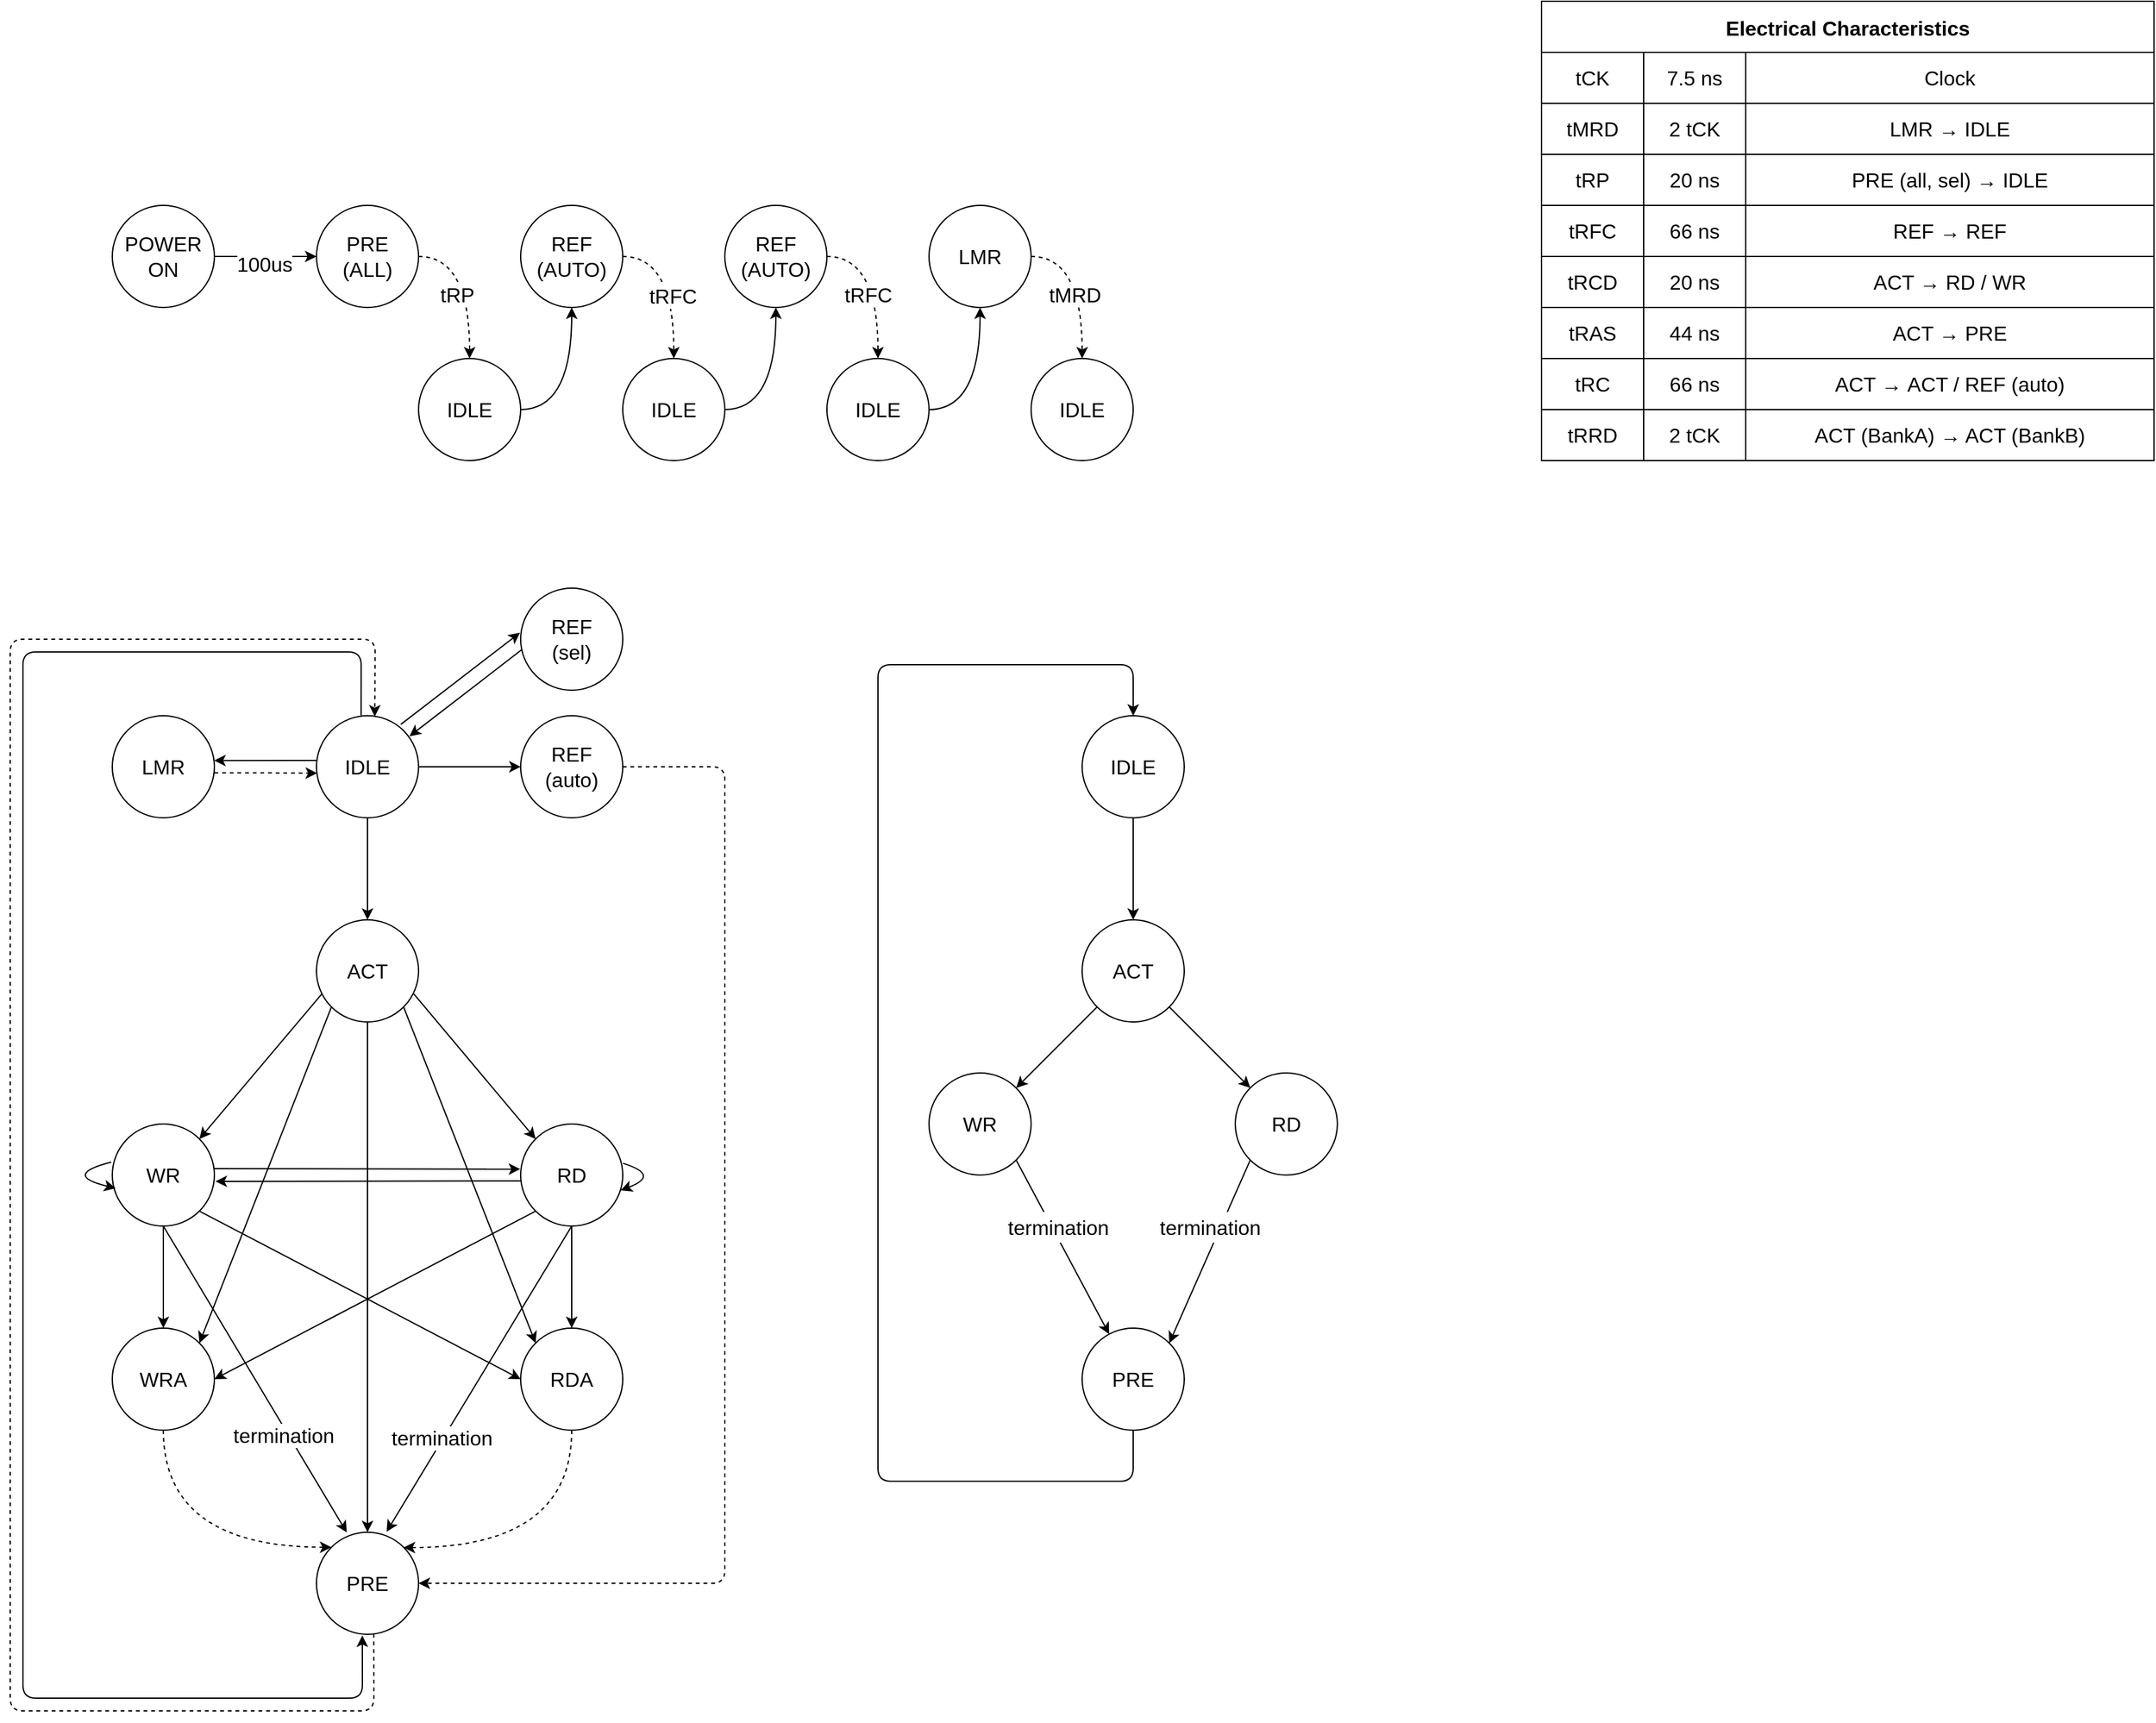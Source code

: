 <mxfile>
    <diagram id="Kr5qnbwTYXtGYC0gvXrr" name="第 1 页">
        <mxGraphModel dx="1854" dy="1221" grid="1" gridSize="10" guides="1" tooltips="1" connect="1" arrows="1" fold="1" page="1" pageScale="1" pageWidth="1200" pageHeight="1920" math="0" shadow="0">
            <root>
                <mxCell id="0"/>
                <mxCell id="1" parent="0"/>
                <mxCell id="10" style="edgeStyle=none;hachureGap=4;html=1;exitX=1;exitY=0.5;exitDx=0;exitDy=0;entryX=0;entryY=0.5;entryDx=0;entryDy=0;fontFamily=Helvetica;fontSize=16;labelBorderColor=none;" parent="1" source="4" target="5" edge="1">
                    <mxGeometry relative="1" as="geometry"/>
                </mxCell>
                <mxCell id="27" value="&lt;span style=&quot;&quot;&gt;100us&lt;/span&gt;" style="edgeLabel;html=1;align=center;verticalAlign=middle;resizable=0;points=[];fontSize=16;fontFamily=Helvetica;labelBackgroundColor=default;" parent="10" vertex="1" connectable="0">
                    <mxGeometry x="0.29" y="-1" relative="1" as="geometry">
                        <mxPoint x="-13" y="5" as="offset"/>
                    </mxGeometry>
                </mxCell>
                <mxCell id="4" value="POWER&lt;br style=&quot;font-size: 16px;&quot;&gt;ON" style="ellipse;whiteSpace=wrap;html=1;aspect=fixed;hachureGap=4;fontFamily=Helvetica;fontSize=16;labelBorderColor=none;" parent="1" vertex="1">
                    <mxGeometry x="160" y="200" width="80" height="80" as="geometry"/>
                </mxCell>
                <mxCell id="11" style="edgeStyle=orthogonalEdgeStyle;sketch=0;hachureGap=4;jiggle=2;curveFitting=1;html=1;exitX=1;exitY=0.5;exitDx=0;exitDy=0;entryX=0.5;entryY=0;entryDx=0;entryDy=0;labelBorderColor=none;fontFamily=Helvetica;fontSize=16;dashed=1;curved=1;" parent="1" source="5" target="6" edge="1">
                    <mxGeometry relative="1" as="geometry"/>
                </mxCell>
                <mxCell id="26" value="&lt;span style=&quot;&quot;&gt;tRP&lt;/span&gt;" style="edgeLabel;html=1;align=center;verticalAlign=middle;resizable=0;points=[];fontSize=16;fontFamily=Helvetica;labelBackgroundColor=default;" parent="11" vertex="1" connectable="0">
                    <mxGeometry x="-0.222" y="1" relative="1" as="geometry">
                        <mxPoint x="-11" y="23" as="offset"/>
                    </mxGeometry>
                </mxCell>
                <mxCell id="5" value="PRE&lt;br style=&quot;font-size: 16px;&quot;&gt;(ALL)" style="ellipse;whiteSpace=wrap;html=1;aspect=fixed;hachureGap=4;fontFamily=Helvetica;fontSize=16;labelBorderColor=none;" parent="1" vertex="1">
                    <mxGeometry x="320" y="200" width="80" height="80" as="geometry"/>
                </mxCell>
                <mxCell id="12" style="edgeStyle=orthogonalEdgeStyle;sketch=0;hachureGap=4;jiggle=2;curveFitting=1;html=1;exitX=1;exitY=0.5;exitDx=0;exitDy=0;entryX=0.5;entryY=1;entryDx=0;entryDy=0;labelBorderColor=none;fontFamily=Helvetica;fontSize=16;curved=1;" parent="1" source="6" target="7" edge="1">
                    <mxGeometry relative="1" as="geometry"/>
                </mxCell>
                <mxCell id="6" value="IDLE" style="ellipse;whiteSpace=wrap;html=1;aspect=fixed;hachureGap=4;fontFamily=Helvetica;fontSize=16;labelBorderColor=none;" parent="1" vertex="1">
                    <mxGeometry x="400" y="320" width="80" height="80" as="geometry"/>
                </mxCell>
                <mxCell id="30" style="edgeStyle=orthogonalEdgeStyle;curved=1;sketch=0;hachureGap=4;jiggle=2;curveFitting=1;html=1;exitX=1;exitY=0.5;exitDx=0;exitDy=0;entryX=0.5;entryY=0;entryDx=0;entryDy=0;dashed=1;labelBorderColor=none;fontFamily=Helvetica;fontSize=16;" parent="1" source="7" target="32" edge="1">
                    <mxGeometry relative="1" as="geometry">
                        <Array as="points">
                            <mxPoint x="600" y="240"/>
                        </Array>
                    </mxGeometry>
                </mxCell>
                <mxCell id="31" value="tRFC" style="edgeLabel;html=1;align=center;verticalAlign=middle;resizable=0;points=[];fontSize=16;fontFamily=Helvetica;" parent="30" vertex="1" connectable="0">
                    <mxGeometry x="-0.189" y="-1" relative="1" as="geometry">
                        <mxPoint y="22" as="offset"/>
                    </mxGeometry>
                </mxCell>
                <mxCell id="7" value="REF&lt;br&gt;(AUTO)" style="ellipse;whiteSpace=wrap;html=1;aspect=fixed;hachureGap=4;fontFamily=Helvetica;fontSize=16;labelBorderColor=none;" parent="1" vertex="1">
                    <mxGeometry x="480" y="200" width="80" height="80" as="geometry"/>
                </mxCell>
                <mxCell id="35" style="edgeStyle=orthogonalEdgeStyle;curved=1;sketch=0;hachureGap=4;jiggle=2;curveFitting=1;html=1;exitX=1;exitY=0.5;exitDx=0;exitDy=0;entryX=0.5;entryY=0;entryDx=0;entryDy=0;dashed=1;labelBorderColor=none;fontFamily=Helvetica;fontSize=16;" parent="1" source="8" target="34" edge="1">
                    <mxGeometry relative="1" as="geometry"/>
                </mxCell>
                <mxCell id="40" value="tRFC" style="edgeLabel;html=1;align=center;verticalAlign=middle;resizable=0;points=[];fontSize=16;fontFamily=Helvetica;" parent="35" vertex="1" connectable="0">
                    <mxGeometry x="0.163" y="-8" relative="1" as="geometry">
                        <mxPoint as="offset"/>
                    </mxGeometry>
                </mxCell>
                <mxCell id="8" value="REF&lt;br&gt;(AUTO)" style="ellipse;whiteSpace=wrap;html=1;aspect=fixed;hachureGap=4;fontFamily=Helvetica;fontSize=16;labelBorderColor=none;" parent="1" vertex="1">
                    <mxGeometry x="640" y="200" width="80" height="80" as="geometry"/>
                </mxCell>
                <mxCell id="33" style="edgeStyle=orthogonalEdgeStyle;curved=1;sketch=0;hachureGap=4;jiggle=2;curveFitting=1;html=1;exitX=1;exitY=0.5;exitDx=0;exitDy=0;entryX=0.5;entryY=1;entryDx=0;entryDy=0;labelBorderColor=none;fontFamily=Helvetica;fontSize=16;" parent="1" source="32" target="8" edge="1">
                    <mxGeometry relative="1" as="geometry"/>
                </mxCell>
                <mxCell id="32" value="IDLE" style="ellipse;whiteSpace=wrap;html=1;aspect=fixed;hachureGap=4;fontFamily=Helvetica;fontSize=16;labelBorderColor=none;" parent="1" vertex="1">
                    <mxGeometry x="560" y="320" width="80" height="80" as="geometry"/>
                </mxCell>
                <mxCell id="38" style="edgeStyle=orthogonalEdgeStyle;curved=1;sketch=0;hachureGap=4;jiggle=2;curveFitting=1;html=1;exitX=1;exitY=0.5;exitDx=0;exitDy=0;entryX=0.5;entryY=1;entryDx=0;entryDy=0;labelBorderColor=none;fontFamily=Helvetica;fontSize=16;" parent="1" source="34" target="36" edge="1">
                    <mxGeometry relative="1" as="geometry"/>
                </mxCell>
                <mxCell id="34" value="IDLE" style="ellipse;whiteSpace=wrap;html=1;aspect=fixed;hachureGap=4;fontFamily=Helvetica;fontSize=16;labelBorderColor=none;" parent="1" vertex="1">
                    <mxGeometry x="720" y="320" width="80" height="80" as="geometry"/>
                </mxCell>
                <mxCell id="39" style="edgeStyle=orthogonalEdgeStyle;curved=1;sketch=0;hachureGap=4;jiggle=2;curveFitting=1;html=1;exitX=1;exitY=0.5;exitDx=0;exitDy=0;entryX=0.5;entryY=0;entryDx=0;entryDy=0;dashed=1;labelBorderColor=none;fontFamily=Helvetica;fontSize=16;" parent="1" source="36" target="37" edge="1">
                    <mxGeometry relative="1" as="geometry"/>
                </mxCell>
                <mxCell id="41" value="tMRD" style="edgeLabel;html=1;align=center;verticalAlign=middle;resizable=0;points=[];fontSize=16;fontFamily=Helvetica;" parent="39" vertex="1" connectable="0">
                    <mxGeometry x="0.165" y="-6" relative="1" as="geometry">
                        <mxPoint as="offset"/>
                    </mxGeometry>
                </mxCell>
                <mxCell id="36" value="LMR" style="ellipse;whiteSpace=wrap;html=1;aspect=fixed;hachureGap=4;fontFamily=Helvetica;fontSize=16;labelBorderColor=none;" parent="1" vertex="1">
                    <mxGeometry x="800" y="200" width="80" height="80" as="geometry"/>
                </mxCell>
                <mxCell id="37" value="IDLE" style="ellipse;whiteSpace=wrap;html=1;aspect=fixed;hachureGap=4;fontFamily=Helvetica;fontSize=16;labelBorderColor=none;" parent="1" vertex="1">
                    <mxGeometry x="880" y="320" width="80" height="80" as="geometry"/>
                </mxCell>
                <mxCell id="61" value="Electrical Characteristics" style="shape=table;startSize=40;container=1;collapsible=0;childLayout=tableLayout;fontStyle=1;align=center;labelBackgroundColor=default;labelBorderColor=none;sketch=0;hachureGap=4;jiggle=2;curveFitting=1;fontFamily=Helvetica;fontSize=16;" parent="1" vertex="1">
                    <mxGeometry x="1280" y="40" width="480" height="360" as="geometry"/>
                </mxCell>
                <mxCell id="74" value="" style="shape=tableRow;horizontal=0;startSize=0;swimlaneHead=0;swimlaneBody=0;top=0;left=0;bottom=0;right=0;collapsible=0;dropTarget=0;fillColor=none;points=[[0,0.5],[1,0.5]];portConstraint=eastwest;labelBackgroundColor=default;labelBorderColor=none;sketch=0;hachureGap=4;jiggle=2;curveFitting=1;fontFamily=Helvetica;fontSize=16;" parent="61" vertex="1">
                    <mxGeometry y="40" width="480" height="40" as="geometry"/>
                </mxCell>
                <mxCell id="75" value="tCK" style="shape=partialRectangle;html=1;whiteSpace=wrap;connectable=0;fillColor=none;top=0;left=0;bottom=0;right=0;overflow=hidden;labelBackgroundColor=default;labelBorderColor=none;sketch=0;hachureGap=4;jiggle=2;curveFitting=1;fontFamily=Helvetica;fontSize=16;" parent="74" vertex="1">
                    <mxGeometry width="80" height="40" as="geometry">
                        <mxRectangle width="80" height="40" as="alternateBounds"/>
                    </mxGeometry>
                </mxCell>
                <mxCell id="76" value="7.5 ns" style="shape=partialRectangle;html=1;whiteSpace=wrap;connectable=0;fillColor=none;top=0;left=0;bottom=0;right=0;overflow=hidden;labelBackgroundColor=default;labelBorderColor=none;sketch=0;hachureGap=4;jiggle=2;curveFitting=1;fontFamily=Helvetica;fontSize=16;" parent="74" vertex="1">
                    <mxGeometry x="80" width="80" height="40" as="geometry">
                        <mxRectangle width="80" height="40" as="alternateBounds"/>
                    </mxGeometry>
                </mxCell>
                <mxCell id="77" value="Clock" style="shape=partialRectangle;html=1;whiteSpace=wrap;connectable=0;fillColor=none;top=0;left=0;bottom=0;right=0;overflow=hidden;labelBackgroundColor=default;labelBorderColor=none;sketch=0;hachureGap=4;jiggle=2;curveFitting=1;fontFamily=Helvetica;fontSize=16;" parent="74" vertex="1">
                    <mxGeometry x="160" width="320" height="40" as="geometry">
                        <mxRectangle width="320" height="40" as="alternateBounds"/>
                    </mxGeometry>
                </mxCell>
                <mxCell id="62" value="" style="shape=tableRow;horizontal=0;startSize=0;swimlaneHead=0;swimlaneBody=0;top=0;left=0;bottom=0;right=0;collapsible=0;dropTarget=0;fillColor=none;points=[[0,0.5],[1,0.5]];portConstraint=eastwest;labelBackgroundColor=default;labelBorderColor=none;sketch=0;hachureGap=4;jiggle=2;curveFitting=1;fontFamily=Helvetica;fontSize=16;" parent="61" vertex="1">
                    <mxGeometry y="80" width="480" height="40" as="geometry"/>
                </mxCell>
                <mxCell id="63" value="tMRD" style="shape=partialRectangle;html=1;whiteSpace=wrap;connectable=0;fillColor=none;top=0;left=0;bottom=0;right=0;overflow=hidden;labelBackgroundColor=default;labelBorderColor=none;sketch=0;hachureGap=4;jiggle=2;curveFitting=1;fontFamily=Helvetica;fontSize=16;" parent="62" vertex="1">
                    <mxGeometry width="80" height="40" as="geometry">
                        <mxRectangle width="80" height="40" as="alternateBounds"/>
                    </mxGeometry>
                </mxCell>
                <mxCell id="64" value="2 tCK" style="shape=partialRectangle;html=1;whiteSpace=wrap;connectable=0;fillColor=none;top=0;left=0;bottom=0;right=0;overflow=hidden;labelBackgroundColor=default;labelBorderColor=none;sketch=0;hachureGap=4;jiggle=2;curveFitting=1;fontFamily=Helvetica;fontSize=16;" parent="62" vertex="1">
                    <mxGeometry x="80" width="80" height="40" as="geometry">
                        <mxRectangle width="80" height="40" as="alternateBounds"/>
                    </mxGeometry>
                </mxCell>
                <mxCell id="65" value="LMR → IDLE" style="shape=partialRectangle;html=1;whiteSpace=wrap;connectable=0;fillColor=none;top=0;left=0;bottom=0;right=0;overflow=hidden;labelBackgroundColor=default;labelBorderColor=none;sketch=0;hachureGap=4;jiggle=2;curveFitting=1;fontFamily=Helvetica;fontSize=16;" parent="62" vertex="1">
                    <mxGeometry x="160" width="320" height="40" as="geometry">
                        <mxRectangle width="320" height="40" as="alternateBounds"/>
                    </mxGeometry>
                </mxCell>
                <mxCell id="66" value="" style="shape=tableRow;horizontal=0;startSize=0;swimlaneHead=0;swimlaneBody=0;top=0;left=0;bottom=0;right=0;collapsible=0;dropTarget=0;fillColor=none;points=[[0,0.5],[1,0.5]];portConstraint=eastwest;labelBackgroundColor=default;labelBorderColor=none;sketch=0;hachureGap=4;jiggle=2;curveFitting=1;fontFamily=Helvetica;fontSize=16;" parent="61" vertex="1">
                    <mxGeometry y="120" width="480" height="40" as="geometry"/>
                </mxCell>
                <mxCell id="67" value="tRP" style="shape=partialRectangle;html=1;whiteSpace=wrap;connectable=0;fillColor=none;top=0;left=0;bottom=0;right=0;overflow=hidden;labelBackgroundColor=default;labelBorderColor=none;sketch=0;hachureGap=4;jiggle=2;curveFitting=1;fontFamily=Helvetica;fontSize=16;" parent="66" vertex="1">
                    <mxGeometry width="80" height="40" as="geometry">
                        <mxRectangle width="80" height="40" as="alternateBounds"/>
                    </mxGeometry>
                </mxCell>
                <mxCell id="68" value="20 ns" style="shape=partialRectangle;html=1;whiteSpace=wrap;connectable=0;fillColor=none;top=0;left=0;bottom=0;right=0;overflow=hidden;labelBackgroundColor=default;labelBorderColor=none;sketch=0;hachureGap=4;jiggle=2;curveFitting=1;fontFamily=Helvetica;fontSize=16;" parent="66" vertex="1">
                    <mxGeometry x="80" width="80" height="40" as="geometry">
                        <mxRectangle width="80" height="40" as="alternateBounds"/>
                    </mxGeometry>
                </mxCell>
                <mxCell id="69" value="PRE (all, sel) → IDLE" style="shape=partialRectangle;html=1;whiteSpace=wrap;connectable=0;fillColor=none;top=0;left=0;bottom=0;right=0;overflow=hidden;labelBackgroundColor=default;labelBorderColor=none;sketch=0;hachureGap=4;jiggle=2;curveFitting=1;fontFamily=Helvetica;fontSize=16;" parent="66" vertex="1">
                    <mxGeometry x="160" width="320" height="40" as="geometry">
                        <mxRectangle width="320" height="40" as="alternateBounds"/>
                    </mxGeometry>
                </mxCell>
                <mxCell id="70" value="" style="shape=tableRow;horizontal=0;startSize=0;swimlaneHead=0;swimlaneBody=0;top=0;left=0;bottom=0;right=0;collapsible=0;dropTarget=0;fillColor=none;points=[[0,0.5],[1,0.5]];portConstraint=eastwest;labelBackgroundColor=default;labelBorderColor=none;sketch=0;hachureGap=4;jiggle=2;curveFitting=1;fontFamily=Helvetica;fontSize=16;" parent="61" vertex="1">
                    <mxGeometry y="160" width="480" height="40" as="geometry"/>
                </mxCell>
                <mxCell id="71" value="tRFC" style="shape=partialRectangle;html=1;whiteSpace=wrap;connectable=0;fillColor=none;top=0;left=0;bottom=0;right=0;overflow=hidden;labelBackgroundColor=default;labelBorderColor=none;sketch=0;hachureGap=4;jiggle=2;curveFitting=1;fontFamily=Helvetica;fontSize=16;" parent="70" vertex="1">
                    <mxGeometry width="80" height="40" as="geometry">
                        <mxRectangle width="80" height="40" as="alternateBounds"/>
                    </mxGeometry>
                </mxCell>
                <mxCell id="72" value="66 ns" style="shape=partialRectangle;html=1;whiteSpace=wrap;connectable=0;fillColor=none;top=0;left=0;bottom=0;right=0;overflow=hidden;labelBackgroundColor=default;labelBorderColor=none;sketch=0;hachureGap=4;jiggle=2;curveFitting=1;fontFamily=Helvetica;fontSize=16;" parent="70" vertex="1">
                    <mxGeometry x="80" width="80" height="40" as="geometry">
                        <mxRectangle width="80" height="40" as="alternateBounds"/>
                    </mxGeometry>
                </mxCell>
                <mxCell id="73" value="REF →&amp;nbsp;REF" style="shape=partialRectangle;html=1;whiteSpace=wrap;connectable=0;fillColor=none;top=0;left=0;bottom=0;right=0;overflow=hidden;labelBackgroundColor=default;labelBorderColor=none;sketch=0;hachureGap=4;jiggle=2;curveFitting=1;fontFamily=Helvetica;fontSize=16;" parent="70" vertex="1">
                    <mxGeometry x="160" width="320" height="40" as="geometry">
                        <mxRectangle width="320" height="40" as="alternateBounds"/>
                    </mxGeometry>
                </mxCell>
                <mxCell id="78" value="" style="shape=tableRow;horizontal=0;startSize=0;swimlaneHead=0;swimlaneBody=0;top=0;left=0;bottom=0;right=0;collapsible=0;dropTarget=0;fillColor=none;points=[[0,0.5],[1,0.5]];portConstraint=eastwest;labelBackgroundColor=default;labelBorderColor=none;sketch=0;hachureGap=4;jiggle=2;curveFitting=1;fontFamily=Helvetica;fontSize=16;" parent="61" vertex="1">
                    <mxGeometry y="200" width="480" height="40" as="geometry"/>
                </mxCell>
                <mxCell id="79" value="tRCD" style="shape=partialRectangle;html=1;whiteSpace=wrap;connectable=0;fillColor=none;top=0;left=0;bottom=0;right=0;overflow=hidden;labelBackgroundColor=default;labelBorderColor=none;sketch=0;hachureGap=4;jiggle=2;curveFitting=1;fontFamily=Helvetica;fontSize=16;" parent="78" vertex="1">
                    <mxGeometry width="80" height="40" as="geometry">
                        <mxRectangle width="80" height="40" as="alternateBounds"/>
                    </mxGeometry>
                </mxCell>
                <mxCell id="80" value="20 ns" style="shape=partialRectangle;html=1;whiteSpace=wrap;connectable=0;fillColor=none;top=0;left=0;bottom=0;right=0;overflow=hidden;labelBackgroundColor=default;labelBorderColor=none;sketch=0;hachureGap=4;jiggle=2;curveFitting=1;fontFamily=Helvetica;fontSize=16;" parent="78" vertex="1">
                    <mxGeometry x="80" width="80" height="40" as="geometry">
                        <mxRectangle width="80" height="40" as="alternateBounds"/>
                    </mxGeometry>
                </mxCell>
                <mxCell id="81" value="ACT → RD / WR" style="shape=partialRectangle;html=1;whiteSpace=wrap;connectable=0;fillColor=none;top=0;left=0;bottom=0;right=0;overflow=hidden;labelBackgroundColor=default;labelBorderColor=none;sketch=0;hachureGap=4;jiggle=2;curveFitting=1;fontFamily=Helvetica;fontSize=16;" parent="78" vertex="1">
                    <mxGeometry x="160" width="320" height="40" as="geometry">
                        <mxRectangle width="320" height="40" as="alternateBounds"/>
                    </mxGeometry>
                </mxCell>
                <mxCell id="82" value="" style="shape=tableRow;horizontal=0;startSize=0;swimlaneHead=0;swimlaneBody=0;top=0;left=0;bottom=0;right=0;collapsible=0;dropTarget=0;fillColor=none;points=[[0,0.5],[1,0.5]];portConstraint=eastwest;labelBackgroundColor=default;labelBorderColor=none;sketch=0;hachureGap=4;jiggle=2;curveFitting=1;fontFamily=Helvetica;fontSize=16;" parent="61" vertex="1">
                    <mxGeometry y="240" width="480" height="40" as="geometry"/>
                </mxCell>
                <mxCell id="83" value="tRAS" style="shape=partialRectangle;html=1;whiteSpace=wrap;connectable=0;fillColor=none;top=0;left=0;bottom=0;right=0;overflow=hidden;labelBackgroundColor=default;labelBorderColor=none;sketch=0;hachureGap=4;jiggle=2;curveFitting=1;fontFamily=Helvetica;fontSize=16;" parent="82" vertex="1">
                    <mxGeometry width="80" height="40" as="geometry">
                        <mxRectangle width="80" height="40" as="alternateBounds"/>
                    </mxGeometry>
                </mxCell>
                <mxCell id="84" value="44 ns" style="shape=partialRectangle;html=1;whiteSpace=wrap;connectable=0;fillColor=none;top=0;left=0;bottom=0;right=0;overflow=hidden;labelBackgroundColor=default;labelBorderColor=none;sketch=0;hachureGap=4;jiggle=2;curveFitting=1;fontFamily=Helvetica;fontSize=16;" parent="82" vertex="1">
                    <mxGeometry x="80" width="80" height="40" as="geometry">
                        <mxRectangle width="80" height="40" as="alternateBounds"/>
                    </mxGeometry>
                </mxCell>
                <mxCell id="85" value="ACT →&amp;nbsp;PRE" style="shape=partialRectangle;html=1;whiteSpace=wrap;connectable=0;fillColor=none;top=0;left=0;bottom=0;right=0;overflow=hidden;labelBackgroundColor=default;labelBorderColor=none;sketch=0;hachureGap=4;jiggle=2;curveFitting=1;fontFamily=Helvetica;fontSize=16;" parent="82" vertex="1">
                    <mxGeometry x="160" width="320" height="40" as="geometry">
                        <mxRectangle width="320" height="40" as="alternateBounds"/>
                    </mxGeometry>
                </mxCell>
                <mxCell id="86" value="" style="shape=tableRow;horizontal=0;startSize=0;swimlaneHead=0;swimlaneBody=0;top=0;left=0;bottom=0;right=0;collapsible=0;dropTarget=0;fillColor=none;points=[[0,0.5],[1,0.5]];portConstraint=eastwest;labelBackgroundColor=default;labelBorderColor=none;sketch=0;hachureGap=4;jiggle=2;curveFitting=1;fontFamily=Helvetica;fontSize=16;" parent="61" vertex="1">
                    <mxGeometry y="280" width="480" height="40" as="geometry"/>
                </mxCell>
                <mxCell id="87" value="tRC" style="shape=partialRectangle;html=1;whiteSpace=wrap;connectable=0;fillColor=none;top=0;left=0;bottom=0;right=0;overflow=hidden;labelBackgroundColor=default;labelBorderColor=none;sketch=0;hachureGap=4;jiggle=2;curveFitting=1;fontFamily=Helvetica;fontSize=16;" parent="86" vertex="1">
                    <mxGeometry width="80" height="40" as="geometry">
                        <mxRectangle width="80" height="40" as="alternateBounds"/>
                    </mxGeometry>
                </mxCell>
                <mxCell id="88" value="66 ns" style="shape=partialRectangle;html=1;whiteSpace=wrap;connectable=0;fillColor=none;top=0;left=0;bottom=0;right=0;overflow=hidden;labelBackgroundColor=default;labelBorderColor=none;sketch=0;hachureGap=4;jiggle=2;curveFitting=1;fontFamily=Helvetica;fontSize=16;" parent="86" vertex="1">
                    <mxGeometry x="80" width="80" height="40" as="geometry">
                        <mxRectangle width="80" height="40" as="alternateBounds"/>
                    </mxGeometry>
                </mxCell>
                <mxCell id="89" value="ACT →&amp;nbsp;ACT / REF (auto)" style="shape=partialRectangle;html=1;whiteSpace=wrap;connectable=0;fillColor=none;top=0;left=0;bottom=0;right=0;overflow=hidden;labelBackgroundColor=default;labelBorderColor=none;sketch=0;hachureGap=4;jiggle=2;curveFitting=1;fontFamily=Helvetica;fontSize=16;" parent="86" vertex="1">
                    <mxGeometry x="160" width="320" height="40" as="geometry">
                        <mxRectangle width="320" height="40" as="alternateBounds"/>
                    </mxGeometry>
                </mxCell>
                <mxCell id="90" value="" style="shape=tableRow;horizontal=0;startSize=0;swimlaneHead=0;swimlaneBody=0;top=0;left=0;bottom=0;right=0;collapsible=0;dropTarget=0;fillColor=none;points=[[0,0.5],[1,0.5]];portConstraint=eastwest;labelBackgroundColor=default;labelBorderColor=none;sketch=0;hachureGap=4;jiggle=2;curveFitting=1;fontFamily=Helvetica;fontSize=16;" parent="61" vertex="1">
                    <mxGeometry y="320" width="480" height="40" as="geometry"/>
                </mxCell>
                <mxCell id="91" value="tRRD" style="shape=partialRectangle;html=1;whiteSpace=wrap;connectable=0;fillColor=none;top=0;left=0;bottom=0;right=0;overflow=hidden;labelBackgroundColor=default;labelBorderColor=none;sketch=0;hachureGap=4;jiggle=2;curveFitting=1;fontFamily=Helvetica;fontSize=16;" parent="90" vertex="1">
                    <mxGeometry width="80" height="40" as="geometry">
                        <mxRectangle width="80" height="40" as="alternateBounds"/>
                    </mxGeometry>
                </mxCell>
                <mxCell id="92" value="2 tCK" style="shape=partialRectangle;html=1;whiteSpace=wrap;connectable=0;fillColor=none;top=0;left=0;bottom=0;right=0;overflow=hidden;labelBackgroundColor=default;labelBorderColor=none;sketch=0;hachureGap=4;jiggle=2;curveFitting=1;fontFamily=Helvetica;fontSize=16;" parent="90" vertex="1">
                    <mxGeometry x="80" width="80" height="40" as="geometry">
                        <mxRectangle width="80" height="40" as="alternateBounds"/>
                    </mxGeometry>
                </mxCell>
                <mxCell id="93" value="ACT (BankA) → ACT (BankB)" style="shape=partialRectangle;html=1;whiteSpace=wrap;connectable=0;fillColor=none;top=0;left=0;bottom=0;right=0;overflow=hidden;labelBackgroundColor=default;labelBorderColor=none;sketch=0;hachureGap=4;jiggle=2;curveFitting=1;fontFamily=Helvetica;fontSize=16;" parent="90" vertex="1">
                    <mxGeometry x="160" width="320" height="40" as="geometry">
                        <mxRectangle width="320" height="40" as="alternateBounds"/>
                    </mxGeometry>
                </mxCell>
                <mxCell id="96" style="edgeStyle=orthogonalEdgeStyle;curved=1;sketch=0;hachureGap=4;jiggle=2;curveFitting=1;html=1;exitX=0.5;exitY=1;exitDx=0;exitDy=0;entryX=0.5;entryY=0;entryDx=0;entryDy=0;labelBorderColor=none;fontFamily=Helvetica;fontSize=16;" parent="1" source="94" target="95" edge="1">
                    <mxGeometry relative="1" as="geometry"/>
                </mxCell>
                <mxCell id="102" style="edgeStyle=orthogonalEdgeStyle;curved=1;sketch=0;hachureGap=4;jiggle=2;curveFitting=1;html=1;exitX=-0.001;exitY=0.437;exitDx=0;exitDy=0;entryX=0.998;entryY=0.439;entryDx=0;entryDy=0;labelBorderColor=none;fontFamily=Helvetica;fontSize=16;entryPerimeter=0;exitPerimeter=0;" parent="1" source="94" target="98" edge="1">
                    <mxGeometry relative="1" as="geometry"/>
                </mxCell>
                <mxCell id="105" style="sketch=0;hachureGap=4;jiggle=2;curveFitting=1;html=1;exitX=0.826;exitY=0.085;exitDx=0;exitDy=0;entryX=-0.006;entryY=0.436;entryDx=0;entryDy=0;labelBorderColor=none;fontFamily=Helvetica;fontSize=16;exitPerimeter=0;entryPerimeter=0;" parent="1" source="94" target="104" edge="1">
                    <mxGeometry relative="1" as="geometry"/>
                </mxCell>
                <mxCell id="106" style="sketch=0;hachureGap=4;jiggle=2;curveFitting=1;html=1;exitX=1;exitY=0.5;exitDx=0;exitDy=0;entryX=0;entryY=0.5;entryDx=0;entryDy=0;labelBorderColor=none;fontFamily=Helvetica;fontSize=16;" parent="1" source="94" target="103" edge="1">
                    <mxGeometry relative="1" as="geometry"/>
                </mxCell>
                <mxCell id="149" style="edgeStyle=none;hachureGap=4;html=1;exitX=0.437;exitY=-0.002;exitDx=0;exitDy=0;fontFamily=Architects Daughter;fontSource=https%3A%2F%2Ffonts.googleapis.com%2Fcss%3Ffamily%3DArchitects%2BDaughter;fontSize=16;entryX=0.449;entryY=1.011;entryDx=0;entryDy=0;entryPerimeter=0;exitPerimeter=0;" parent="1" source="94" target="111" edge="1">
                    <mxGeometry relative="1" as="geometry">
                        <mxPoint x="359.714" y="1330" as="targetPoint"/>
                        <Array as="points">
                            <mxPoint x="355" y="550"/>
                            <mxPoint x="220" y="550"/>
                            <mxPoint x="90" y="550"/>
                            <mxPoint x="90" y="950"/>
                            <mxPoint x="90" y="1370"/>
                            <mxPoint x="356" y="1370"/>
                        </Array>
                    </mxGeometry>
                </mxCell>
                <mxCell id="94" value="IDLE" style="ellipse;whiteSpace=wrap;html=1;aspect=fixed;hachureGap=4;fontFamily=Helvetica;fontSize=16;labelBorderColor=none;" parent="1" vertex="1">
                    <mxGeometry x="320" y="600" width="80" height="80" as="geometry"/>
                </mxCell>
                <mxCell id="112" style="sketch=0;hachureGap=4;jiggle=2;curveFitting=1;html=1;exitX=0.051;exitY=0.727;exitDx=0;exitDy=0;entryX=1;entryY=0;entryDx=0;entryDy=0;labelBorderColor=none;fontFamily=Helvetica;fontSize=16;exitPerimeter=0;" parent="1" source="95" target="107" edge="1">
                    <mxGeometry relative="1" as="geometry"/>
                </mxCell>
                <mxCell id="113" style="sketch=0;hachureGap=4;jiggle=2;curveFitting=1;html=1;exitX=0.951;exitY=0.723;exitDx=0;exitDy=0;labelBorderColor=none;fontFamily=Helvetica;fontSize=16;entryX=0;entryY=0;entryDx=0;entryDy=0;exitPerimeter=0;" parent="1" source="95" target="108" edge="1">
                    <mxGeometry relative="1" as="geometry"/>
                </mxCell>
                <mxCell id="128" style="edgeStyle=orthogonalEdgeStyle;curved=1;sketch=0;hachureGap=4;jiggle=2;curveFitting=1;html=1;exitX=0.5;exitY=1;exitDx=0;exitDy=0;entryX=0.5;entryY=0;entryDx=0;entryDy=0;labelBorderColor=none;fontFamily=Helvetica;fontSize=16;" parent="1" source="95" target="111" edge="1">
                    <mxGeometry relative="1" as="geometry"/>
                </mxCell>
                <mxCell id="131" style="edgeStyle=none;sketch=0;hachureGap=4;jiggle=2;curveFitting=1;html=1;exitX=0;exitY=1;exitDx=0;exitDy=0;entryX=1;entryY=0;entryDx=0;entryDy=0;labelBorderColor=none;fontFamily=Helvetica;fontSize=16;" parent="1" source="95" target="109" edge="1">
                    <mxGeometry relative="1" as="geometry"/>
                </mxCell>
                <mxCell id="132" style="edgeStyle=none;sketch=0;hachureGap=4;jiggle=2;curveFitting=1;html=1;exitX=1;exitY=1;exitDx=0;exitDy=0;entryX=0;entryY=0;entryDx=0;entryDy=0;labelBorderColor=none;fontFamily=Helvetica;fontSize=16;" parent="1" source="95" target="110" edge="1">
                    <mxGeometry relative="1" as="geometry"/>
                </mxCell>
                <mxCell id="95" value="ACT" style="ellipse;whiteSpace=wrap;html=1;aspect=fixed;hachureGap=4;fontFamily=Helvetica;fontSize=16;labelBorderColor=none;" parent="1" vertex="1">
                    <mxGeometry x="320" y="760" width="80" height="80" as="geometry"/>
                </mxCell>
                <mxCell id="115" style="edgeStyle=orthogonalEdgeStyle;curved=1;sketch=0;hachureGap=4;jiggle=2;curveFitting=1;html=1;exitX=1;exitY=0.559;exitDx=0;exitDy=0;entryX=0.006;entryY=0.563;entryDx=0;entryDy=0;labelBorderColor=none;fontFamily=Helvetica;fontSize=16;exitPerimeter=0;entryPerimeter=0;dashed=1;" parent="1" source="98" target="94" edge="1">
                    <mxGeometry relative="1" as="geometry"/>
                </mxCell>
                <mxCell id="98" value="LMR" style="ellipse;whiteSpace=wrap;html=1;aspect=fixed;hachureGap=4;fontFamily=Helvetica;fontSize=16;labelBorderColor=none;" parent="1" vertex="1">
                    <mxGeometry x="160" y="600" width="80" height="80" as="geometry"/>
                </mxCell>
                <mxCell id="140" style="edgeStyle=none;sketch=0;hachureGap=4;jiggle=2;curveFitting=1;html=1;exitX=1;exitY=0.5;exitDx=0;exitDy=0;entryX=1;entryY=0.5;entryDx=0;entryDy=0;labelBorderColor=none;fontFamily=Helvetica;fontSize=16;startArrow=none;startFill=0;dashed=1;" parent="1" source="103" target="111" edge="1">
                    <mxGeometry relative="1" as="geometry">
                        <Array as="points">
                            <mxPoint x="640" y="640"/>
                            <mxPoint x="640" y="1280"/>
                        </Array>
                    </mxGeometry>
                </mxCell>
                <mxCell id="103" value="REF&lt;br&gt;(auto)" style="ellipse;whiteSpace=wrap;html=1;aspect=fixed;hachureGap=4;fontFamily=Helvetica;fontSize=16;labelBorderColor=none;" parent="1" vertex="1">
                    <mxGeometry x="480" y="600" width="80" height="80" as="geometry"/>
                </mxCell>
                <mxCell id="116" style="edgeStyle=none;sketch=0;hachureGap=4;jiggle=2;curveFitting=1;html=1;exitX=0.008;exitY=0.605;exitDx=0;exitDy=0;entryX=0.911;entryY=0.201;entryDx=0;entryDy=0;labelBorderColor=none;fontFamily=Helvetica;fontSize=16;entryPerimeter=0;exitPerimeter=0;" parent="1" source="104" target="94" edge="1">
                    <mxGeometry relative="1" as="geometry"/>
                </mxCell>
                <mxCell id="104" value="REF&lt;br&gt;(sel)" style="ellipse;whiteSpace=wrap;html=1;aspect=fixed;hachureGap=4;fontFamily=Helvetica;fontSize=16;labelBorderColor=none;" parent="1" vertex="1">
                    <mxGeometry x="480" y="500" width="80" height="80" as="geometry"/>
                </mxCell>
                <mxCell id="133" style="edgeStyle=none;sketch=0;hachureGap=4;jiggle=2;curveFitting=1;html=1;exitX=0.996;exitY=0.438;exitDx=0;exitDy=0;entryX=-0.004;entryY=0.442;entryDx=0;entryDy=0;labelBorderColor=none;fontFamily=Helvetica;fontSize=16;startArrow=none;startFill=0;exitPerimeter=0;entryPerimeter=0;" parent="1" source="107" target="108" edge="1">
                    <mxGeometry relative="1" as="geometry"/>
                </mxCell>
                <mxCell id="138" style="sketch=0;hachureGap=4;jiggle=2;curveFitting=1;html=1;exitX=0.5;exitY=1;exitDx=0;exitDy=0;entryX=0.297;entryY=0.002;entryDx=0;entryDy=0;entryPerimeter=0;labelBorderColor=none;fontFamily=Helvetica;fontSize=16;startArrow=none;startFill=0;" parent="1" source="107" target="111" edge="1">
                    <mxGeometry relative="1" as="geometry"/>
                </mxCell>
                <mxCell id="144" value="termination" style="edgeLabel;html=1;align=center;verticalAlign=middle;resizable=0;points=[];fontSize=16;fontFamily=Helvetica;" parent="138" vertex="1" connectable="0">
                    <mxGeometry x="0.347" y="-3" relative="1" as="geometry">
                        <mxPoint as="offset"/>
                    </mxGeometry>
                </mxCell>
                <mxCell id="150" style="edgeStyle=none;sketch=0;hachureGap=4;jiggle=2;curveFitting=1;html=1;exitX=0.5;exitY=1;exitDx=0;exitDy=0;entryX=0.5;entryY=0;entryDx=0;entryDy=0;fontFamily=Architects Daughter;fontSource=https%3A%2F%2Ffonts.googleapis.com%2Fcss%3Ffamily%3DArchitects%2BDaughter;fontSize=16;" parent="1" source="107" target="109" edge="1">
                    <mxGeometry relative="1" as="geometry"/>
                </mxCell>
                <mxCell id="152" style="edgeStyle=none;hachureGap=4;html=1;exitX=1;exitY=1;exitDx=0;exitDy=0;entryX=0;entryY=0.5;entryDx=0;entryDy=0;fontFamily=Architects Daughter;fontSource=https%3A%2F%2Ffonts.googleapis.com%2Fcss%3Ffamily%3DArchitects%2BDaughter;fontSize=16;" parent="1" source="107" target="110" edge="1">
                    <mxGeometry relative="1" as="geometry"/>
                </mxCell>
                <mxCell id="107" value="WR" style="ellipse;whiteSpace=wrap;html=1;aspect=fixed;hachureGap=4;fontFamily=Helvetica;fontSize=16;labelBorderColor=none;" parent="1" vertex="1">
                    <mxGeometry x="160" y="920" width="80" height="80" as="geometry"/>
                </mxCell>
                <mxCell id="139" style="sketch=0;hachureGap=4;jiggle=2;curveFitting=1;html=1;exitX=0.5;exitY=1;exitDx=0;exitDy=0;entryX=0.687;entryY=-0.005;entryDx=0;entryDy=0;entryPerimeter=0;labelBorderColor=none;fontFamily=Helvetica;fontSize=16;startArrow=none;startFill=0;" parent="1" source="108" target="111" edge="1">
                    <mxGeometry relative="1" as="geometry"/>
                </mxCell>
                <mxCell id="145" value="termination" style="edgeLabel;html=1;align=center;verticalAlign=middle;resizable=0;points=[];fontSize=16;fontFamily=Helvetica;" parent="139" vertex="1" connectable="0">
                    <mxGeometry x="0.389" y="-2" relative="1" as="geometry">
                        <mxPoint as="offset"/>
                    </mxGeometry>
                </mxCell>
                <mxCell id="148" style="edgeStyle=orthogonalEdgeStyle;curved=1;sketch=0;hachureGap=4;jiggle=2;curveFitting=1;html=1;exitX=0.005;exitY=0.558;exitDx=0;exitDy=0;entryX=1.011;entryY=0.562;entryDx=0;entryDy=0;labelBorderColor=none;fontFamily=Helvetica;fontSize=16;startArrow=none;startFill=0;entryPerimeter=0;exitPerimeter=0;" parent="1" source="108" target="107" edge="1">
                    <mxGeometry relative="1" as="geometry"/>
                </mxCell>
                <mxCell id="151" style="edgeStyle=none;sketch=0;hachureGap=4;jiggle=2;curveFitting=1;html=1;exitX=0.5;exitY=1;exitDx=0;exitDy=0;entryX=0.5;entryY=0;entryDx=0;entryDy=0;fontFamily=Architects Daughter;fontSource=https%3A%2F%2Ffonts.googleapis.com%2Fcss%3Ffamily%3DArchitects%2BDaughter;fontSize=16;" parent="1" source="108" target="110" edge="1">
                    <mxGeometry relative="1" as="geometry"/>
                </mxCell>
                <mxCell id="153" style="edgeStyle=none;hachureGap=4;html=1;exitX=0;exitY=1;exitDx=0;exitDy=0;entryX=1;entryY=0.5;entryDx=0;entryDy=0;fontFamily=Architects Daughter;fontSource=https%3A%2F%2Ffonts.googleapis.com%2Fcss%3Ffamily%3DArchitects%2BDaughter;fontSize=16;" parent="1" source="108" target="109" edge="1">
                    <mxGeometry relative="1" as="geometry"/>
                </mxCell>
                <mxCell id="108" value="RD" style="ellipse;whiteSpace=wrap;html=1;aspect=fixed;hachureGap=4;fontFamily=Helvetica;fontSize=16;labelBorderColor=none;" parent="1" vertex="1">
                    <mxGeometry x="480" y="920" width="80" height="80" as="geometry"/>
                </mxCell>
                <mxCell id="136" style="sketch=0;hachureGap=4;jiggle=2;curveFitting=1;html=1;exitX=0.5;exitY=1;exitDx=0;exitDy=0;entryX=0;entryY=0;entryDx=0;entryDy=0;labelBorderColor=none;fontFamily=Helvetica;fontSize=16;startArrow=none;startFill=0;edgeStyle=orthogonalEdgeStyle;curved=1;dashed=1;" parent="1" source="109" target="111" edge="1">
                    <mxGeometry relative="1" as="geometry">
                        <Array as="points">
                            <mxPoint x="200" y="1252"/>
                        </Array>
                    </mxGeometry>
                </mxCell>
                <mxCell id="109" value="WRA" style="ellipse;whiteSpace=wrap;html=1;aspect=fixed;hachureGap=4;fontFamily=Helvetica;fontSize=16;labelBorderColor=none;" parent="1" vertex="1">
                    <mxGeometry x="160" y="1080" width="80" height="80" as="geometry"/>
                </mxCell>
                <mxCell id="137" style="sketch=0;hachureGap=4;jiggle=2;curveFitting=1;html=1;exitX=0.5;exitY=1;exitDx=0;exitDy=0;entryX=1;entryY=0;entryDx=0;entryDy=0;labelBorderColor=none;fontFamily=Helvetica;fontSize=16;startArrow=none;startFill=0;edgeStyle=orthogonalEdgeStyle;curved=1;dashed=1;" parent="1" source="110" target="111" edge="1">
                    <mxGeometry relative="1" as="geometry">
                        <Array as="points">
                            <mxPoint x="520" y="1252"/>
                            <mxPoint x="388" y="1252"/>
                        </Array>
                    </mxGeometry>
                </mxCell>
                <mxCell id="110" value="RDA" style="ellipse;whiteSpace=wrap;html=1;aspect=fixed;hachureGap=4;fontFamily=Helvetica;fontSize=16;labelBorderColor=none;" parent="1" vertex="1">
                    <mxGeometry x="480" y="1080" width="80" height="80" as="geometry"/>
                </mxCell>
                <mxCell id="141" style="edgeStyle=none;sketch=0;hachureGap=4;jiggle=2;curveFitting=1;html=1;entryX=0.571;entryY=0.008;entryDx=0;entryDy=0;labelBorderColor=none;fontFamily=Helvetica;fontSize=16;startArrow=none;startFill=0;dashed=1;entryPerimeter=0;exitX=0.561;exitY=0.995;exitDx=0;exitDy=0;exitPerimeter=0;" parent="1" source="111" target="94" edge="1">
                    <mxGeometry relative="1" as="geometry">
                        <Array as="points">
                            <mxPoint x="365" y="1380"/>
                            <mxPoint x="80" y="1380"/>
                            <mxPoint x="80" y="600"/>
                            <mxPoint x="80" y="540"/>
                            <mxPoint x="366" y="540"/>
                        </Array>
                        <mxPoint x="360" y="1320" as="sourcePoint"/>
                    </mxGeometry>
                </mxCell>
                <mxCell id="111" value="PRE" style="ellipse;whiteSpace=wrap;html=1;aspect=fixed;hachureGap=4;fontFamily=Helvetica;fontSize=16;labelBorderColor=none;" parent="1" vertex="1">
                    <mxGeometry x="320" y="1240" width="80" height="80" as="geometry"/>
                </mxCell>
                <mxCell id="134" style="edgeStyle=orthogonalEdgeStyle;sketch=0;hachureGap=4;jiggle=2;curveFitting=1;html=1;exitX=-0.011;exitY=0.374;exitDx=0;exitDy=0;entryX=0.033;entryY=0.63;entryDx=0;entryDy=0;labelBorderColor=none;fontFamily=Helvetica;fontSize=16;startArrow=none;startFill=0;curved=1;exitPerimeter=0;entryPerimeter=0;" parent="1" source="107" target="107" edge="1">
                    <mxGeometry relative="1" as="geometry">
                        <Array as="points">
                            <mxPoint x="120" y="960"/>
                        </Array>
                    </mxGeometry>
                </mxCell>
                <mxCell id="135" style="edgeStyle=orthogonalEdgeStyle;curved=1;sketch=0;hachureGap=4;jiggle=2;curveFitting=1;html=1;exitX=1.002;exitY=0.385;exitDx=0;exitDy=0;entryX=0.98;entryY=0.65;entryDx=0;entryDy=0;labelBorderColor=none;fontFamily=Helvetica;fontSize=16;startArrow=none;startFill=0;exitPerimeter=0;entryPerimeter=0;" parent="1" source="108" target="108" edge="1">
                    <mxGeometry relative="1" as="geometry">
                        <Array as="points">
                            <mxPoint x="590" y="960"/>
                        </Array>
                    </mxGeometry>
                </mxCell>
                <mxCell id="159" style="edgeStyle=none;hachureGap=4;html=1;exitX=0.5;exitY=1;exitDx=0;exitDy=0;entryX=0.5;entryY=0;entryDx=0;entryDy=0;fontFamily=Architects Daughter;fontSource=https%3A%2F%2Ffonts.googleapis.com%2Fcss%3Ffamily%3DArchitects%2BDaughter;fontSize=16;" edge="1" parent="1" source="154" target="155">
                    <mxGeometry relative="1" as="geometry"/>
                </mxCell>
                <mxCell id="154" value="IDLE" style="ellipse;whiteSpace=wrap;html=1;aspect=fixed;hachureGap=4;fontFamily=Helvetica;fontSize=16;labelBorderColor=none;" vertex="1" parent="1">
                    <mxGeometry x="920" y="600" width="80" height="80" as="geometry"/>
                </mxCell>
                <mxCell id="160" style="edgeStyle=none;hachureGap=4;html=1;exitX=0;exitY=1;exitDx=0;exitDy=0;entryX=1;entryY=0;entryDx=0;entryDy=0;fontFamily=Architects Daughter;fontSource=https%3A%2F%2Ffonts.googleapis.com%2Fcss%3Ffamily%3DArchitects%2BDaughter;fontSize=16;" edge="1" parent="1" source="155" target="156">
                    <mxGeometry relative="1" as="geometry"/>
                </mxCell>
                <mxCell id="161" style="edgeStyle=none;hachureGap=4;html=1;exitX=1;exitY=1;exitDx=0;exitDy=0;fontFamily=Architects Daughter;fontSource=https%3A%2F%2Ffonts.googleapis.com%2Fcss%3Ffamily%3DArchitects%2BDaughter;fontSize=16;" edge="1" parent="1" source="155" target="157">
                    <mxGeometry relative="1" as="geometry"/>
                </mxCell>
                <mxCell id="155" value="ACT" style="ellipse;whiteSpace=wrap;html=1;aspect=fixed;hachureGap=4;fontFamily=Helvetica;fontSize=16;labelBorderColor=none;" vertex="1" parent="1">
                    <mxGeometry x="920" y="760" width="80" height="80" as="geometry"/>
                </mxCell>
                <mxCell id="162" style="edgeStyle=none;hachureGap=4;html=1;exitX=1;exitY=1;exitDx=0;exitDy=0;fontFamily=Architects Daughter;fontSource=https%3A%2F%2Ffonts.googleapis.com%2Fcss%3Ffamily%3DArchitects%2BDaughter;fontSize=16;" edge="1" parent="1" source="156" target="158">
                    <mxGeometry relative="1" as="geometry"/>
                </mxCell>
                <mxCell id="164" value="&lt;span style=&quot;font-family: Helvetica; font-size: 16px;&quot;&gt;termination&lt;/span&gt;" style="edgeLabel;html=1;align=center;verticalAlign=middle;resizable=0;points=[];fontSize=20;fontFamily=Architects Daughter;" vertex="1" connectable="0" parent="162">
                    <mxGeometry x="-0.423" relative="1" as="geometry">
                        <mxPoint x="11" y="12" as="offset"/>
                    </mxGeometry>
                </mxCell>
                <mxCell id="156" value="WR" style="ellipse;whiteSpace=wrap;html=1;aspect=fixed;hachureGap=4;fontFamily=Helvetica;fontSize=16;labelBorderColor=none;" vertex="1" parent="1">
                    <mxGeometry x="800" y="880" width="80" height="80" as="geometry"/>
                </mxCell>
                <mxCell id="163" style="edgeStyle=none;hachureGap=4;html=1;exitX=0;exitY=1;exitDx=0;exitDy=0;entryX=1;entryY=0;entryDx=0;entryDy=0;fontFamily=Architects Daughter;fontSource=https%3A%2F%2Ffonts.googleapis.com%2Fcss%3Ffamily%3DArchitects%2BDaughter;fontSize=16;" edge="1" parent="1" source="157" target="158">
                    <mxGeometry relative="1" as="geometry"/>
                </mxCell>
                <mxCell id="166" value="&lt;span style=&quot;font-family: Helvetica; font-size: 16px;&quot;&gt;termination&lt;/span&gt;" style="edgeLabel;html=1;align=center;verticalAlign=middle;resizable=0;points=[];fontSize=20;fontFamily=Architects Daughter;" vertex="1" connectable="0" parent="163">
                    <mxGeometry x="-0.342" y="1" relative="1" as="geometry">
                        <mxPoint x="-12" y="4" as="offset"/>
                    </mxGeometry>
                </mxCell>
                <mxCell id="157" value="RD" style="ellipse;whiteSpace=wrap;html=1;aspect=fixed;hachureGap=4;fontFamily=Helvetica;fontSize=16;labelBorderColor=none;" vertex="1" parent="1">
                    <mxGeometry x="1040" y="880" width="80" height="80" as="geometry"/>
                </mxCell>
                <mxCell id="167" style="edgeStyle=none;sketch=0;hachureGap=4;jiggle=2;curveFitting=1;html=1;exitX=0.5;exitY=1;exitDx=0;exitDy=0;entryX=0.5;entryY=0;entryDx=0;entryDy=0;fontFamily=Architects Daughter;fontSource=https%3A%2F%2Ffonts.googleapis.com%2Fcss%3Ffamily%3DArchitects%2BDaughter;fontSize=16;" edge="1" parent="1" source="158" target="154">
                    <mxGeometry relative="1" as="geometry">
                        <Array as="points">
                            <mxPoint x="960" y="1200"/>
                            <mxPoint x="760" y="1200"/>
                            <mxPoint x="760" y="560"/>
                            <mxPoint x="960" y="560"/>
                        </Array>
                    </mxGeometry>
                </mxCell>
                <mxCell id="158" value="PRE" style="ellipse;whiteSpace=wrap;html=1;aspect=fixed;hachureGap=4;fontFamily=Helvetica;fontSize=16;labelBorderColor=none;" vertex="1" parent="1">
                    <mxGeometry x="920" y="1080" width="80" height="80" as="geometry"/>
                </mxCell>
            </root>
        </mxGraphModel>
    </diagram>
</mxfile>